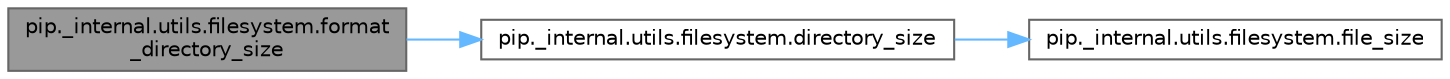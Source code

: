 digraph "pip._internal.utils.filesystem.format_directory_size"
{
 // LATEX_PDF_SIZE
  bgcolor="transparent";
  edge [fontname=Helvetica,fontsize=10,labelfontname=Helvetica,labelfontsize=10];
  node [fontname=Helvetica,fontsize=10,shape=box,height=0.2,width=0.4];
  rankdir="LR";
  Node1 [id="Node000001",label="pip._internal.utils.filesystem.format\l_directory_size",height=0.2,width=0.4,color="gray40", fillcolor="grey60", style="filled", fontcolor="black",tooltip=" "];
  Node1 -> Node2 [id="edge1_Node000001_Node000002",color="steelblue1",style="solid",tooltip=" "];
  Node2 [id="Node000002",label="pip._internal.utils.filesystem.directory_size",height=0.2,width=0.4,color="grey40", fillcolor="white", style="filled",URL="$namespacepip_1_1__internal_1_1utils_1_1filesystem.html#aa0aeca55b4df400f1121547530eb782f",tooltip=" "];
  Node2 -> Node3 [id="edge2_Node000002_Node000003",color="steelblue1",style="solid",tooltip=" "];
  Node3 [id="Node000003",label="pip._internal.utils.filesystem.file_size",height=0.2,width=0.4,color="grey40", fillcolor="white", style="filled",URL="$namespacepip_1_1__internal_1_1utils_1_1filesystem.html#a7e47a7c6f9033fe2743331b83ce2e31b",tooltip=" "];
}
